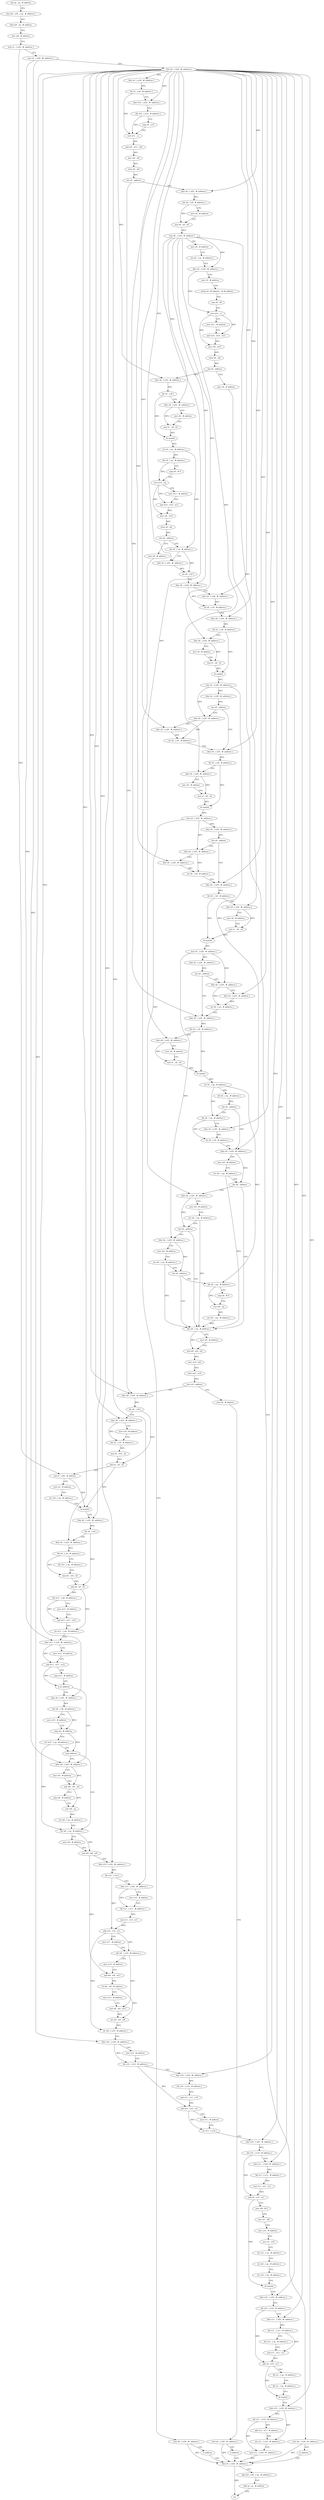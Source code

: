 digraph "func" {
"4275312" [label = "sub sp , sp , # address" ]
"4275316" [label = "stp x29 , x30 , [ sp , # address ]" ]
"4275320" [label = "add x29 , sp , # address" ]
"4275324" [label = "mov w8 , # address" ]
"4275328" [label = "stur x1 , [ x29 , #- address ]" ]
"4275332" [label = "stur x2 , [ x29 , #- address ]" ]
"4275336" [label = "stur x0 , [ x29 , #- address ]" ]
"4275340" [label = "ldur x9 , [ x29 , #- address ]" ]
"4275344" [label = "ldr x9 , [ x9 , # address ]" ]
"4275348" [label = "ldur x10 , [ x29 , #- address ]" ]
"4275352" [label = "ldr x10 , [ x10 , # address ]" ]
"4275356" [label = "cmp x9 , x10" ]
"4275360" [label = "cset w11 , cs" ]
"4275364" [label = "and w8 , w11 , w8" ]
"4275368" [label = "mov w9 , w8" ]
"4275372" [label = "sxtw x9 , w9" ]
"4275376" [label = "cbz x9 , address" ]
"4275848" [label = "ldur x8 , [ x29 , #- address ]" ]
"4275380" [label = "ldur x8 , [ x29 , #- address ]" ]
"4275852" [label = "ldr x8 , [ x8 ]" ]
"4275856" [label = "ldur x9 , [ x29 , #- address ]" ]
"4275860" [label = "mov x10 , # address" ]
"4275864" [label = "ldr x9 , [ x9 , # address ]" ]
"4275868" [label = "mul x9 , x10 , x9" ]
"4275872" [label = "add x0 , x8 , x9" ]
"4275876" [label = "sub x1 , x29 , # address" ]
"4275880" [label = "mov x2 , # address" ]
"4275884" [label = "str x10 , [ sp , # address ]" ]
"4275888" [label = "bl symbol" ]
"4275892" [label = "ldur x8 , [ x29 , #- address ]" ]
"4275896" [label = "ldr x8 , [ x8 ]" ]
"4275900" [label = "ldur x9 , [ x29 , #- address ]" ]
"4275904" [label = "ldr x9 , [ x9 , # address ]" ]
"4275908" [label = "ldr x10 , [ sp , # address ]" ]
"4275912" [label = "mul x9 , x10 , x9" ]
"4275916" [label = "add x8 , x8 , x9" ]
"4275920" [label = "ldr w11 , [ x8 , # address ]" ]
"4275924" [label = "mov w12 , # address" ]
"4275928" [label = "and w11 , w11 , w12" ]
"4275932" [label = "str w11 , [ x8 , # address ]" ]
"4275936" [label = "ldur w11 , [ x29 , #- address ]" ]
"4275940" [label = "mov w12 , # address" ]
"4275944" [label = "and w11 , w11 , w12" ]
"4275948" [label = "cmp w11 , # address" ]
"4275952" [label = "b.ne address" ]
"4275980" [label = "ldur w8 , [ x29 , #- address ]" ]
"4275956" [label = "ldur x8 , [ x29 , #- address ]" ]
"4275384" [label = "ldr x8 , [ x8 , # address ]" ]
"4275388" [label = "mov x9 , # address" ]
"4275392" [label = "mul x8 , x8 , x9" ]
"4275396" [label = "stur x8 , [ x29 , #- address ]" ]
"4275400" [label = "mov x8 , # address" ]
"4275404" [label = "str x8 , [ sp , # address ]" ]
"4275408" [label = "ldur x8 , [ x29 , #- address ]" ]
"4275412" [label = "mov x9 , # address" ]
"4275416" [label = "movk x9 , # address , lsl # address" ]
"4275420" [label = "cmp x9 , x8" ]
"4275424" [label = "cset w10 , cc" ]
"4275428" [label = "mov w11 , # address" ]
"4275432" [label = "and w10 , w10 , w11" ]
"4275436" [label = "mov w8 , w10" ]
"4275440" [label = "sxtw x8 , w8" ]
"4275444" [label = "cbz x8 , address" ]
"4275460" [label = "ldur x8 , [ x29 , #- address ]" ]
"4275448" [label = "mov x8 , # address" ]
"4275984" [label = "mov w9 , # address" ]
"4275988" [label = "and w8 , w8 , w9" ]
"4275992" [label = "cmp w8 , # address" ]
"4275996" [label = "cset w8 , eq" ]
"4276000" [label = "str w8 , [ sp , # address ]" ]
"4276004" [label = "ldr w8 , [ sp , # address ]" ]
"4275960" [label = "ldr w9 , [ x8 , # address ]" ]
"4275964" [label = "mov w10 , # address" ]
"4275968" [label = "cmp w9 , # address" ]
"4275972" [label = "str w10 , [ sp , # address ]" ]
"4275976" [label = "b.gt address" ]
"4275464" [label = "ldr x0 , [ x8 ]" ]
"4275468" [label = "ldur x8 , [ x29 , #- address ]" ]
"4275472" [label = "mov x9 , # address" ]
"4275476" [label = "mul x1 , x8 , x9" ]
"4275480" [label = "bl symbol" ]
"4275484" [label = "str x0 , [ sp , # address ]" ]
"4275488" [label = "ldr x8 , [ sp , # address ]" ]
"4275492" [label = "cmp x8 , # 0" ]
"4275496" [label = "cset w10 , eq" ]
"4275500" [label = "mov w11 , # address" ]
"4275504" [label = "and w10 , w10 , w11" ]
"4275508" [label = "mov w8 , w10" ]
"4275512" [label = "sxtw x8 , w8" ]
"4275516" [label = "cbz x8 , address" ]
"4275532" [label = "ldr x8 , [ sp , # address ]" ]
"4275520" [label = "mov x8 , # address" ]
"4275452" [label = "stur x8 , [ x29 , #- address ]" ]
"4275456" [label = "b address" ]
"4276232" [label = "ldur x0 , [ x29 , #- address ]" ]
"4276008" [label = "mov w9 , # address" ]
"4276012" [label = "and w8 , w8 , w9" ]
"4276016" [label = "ldur x10 , [ x29 , #- address ]" ]
"4276020" [label = "ldr x10 , [ x10 ]" ]
"4276024" [label = "ldur x11 , [ x29 , #- address ]" ]
"4276028" [label = "mov x12 , # address" ]
"4276032" [label = "ldr x11 , [ x11 , # address ]" ]
"4276036" [label = "mul x11 , x12 , x11" ]
"4276040" [label = "add x10 , x10 , x11" ]
"4276044" [label = "mov x11 , # address" ]
"4276048" [label = "ldr w9 , [ x10 , # address ]" ]
"4276052" [label = "mov w13 , # address" ]
"4276056" [label = "and w8 , w8 , w13" ]
"4276060" [label = "lsl w8 , w8 , # address" ]
"4276064" [label = "mov w13 , # address" ]
"4276068" [label = "and w9 , w9 , w13" ]
"4276072" [label = "orr w8 , w9 , w8" ]
"4276076" [label = "str w8 , [ x10 , # address ]" ]
"4276080" [label = "ldur x10 , [ x29 , #- address ]" ]
"4276084" [label = "mov x12 , # address" ]
"4276088" [label = "ldr x10 , [ x10 , # address ]" ]
"4276092" [label = "ldur x14 , [ x29 , #- address ]" ]
"4276096" [label = "ldr x14 , [ x14 , # address ]" ]
"4276100" [label = "mul x11 , x11 , x14" ]
"4276104" [label = "add x10 , x10 , x11" ]
"4276108" [label = "mov x11 , # address" ]
"4276112" [label = "str x11 , [ x10 ]" ]
"4276116" [label = "ldur x10 , [ x29 , #- address ]" ]
"4276120" [label = "ldr x10 , [ x10 , # address ]" ]
"4276124" [label = "ldur x11 , [ x29 , #- address ]" ]
"4276128" [label = "ldr x11 , [ x11 , # address ]" ]
"4276132" [label = "mul x11 , x12 , x11" ]
"4276136" [label = "add x0 , x10 , x11" ]
"4276140" [label = "mov w8 , # 0" ]
"4276144" [label = "mov w1 , w8" ]
"4276148" [label = "mov x10 , # address" ]
"4276152" [label = "mov x2 , x10" ]
"4276156" [label = "str x12 , [ sp , # address ]" ]
"4276160" [label = "str w8 , [ sp , # address ]" ]
"4276164" [label = "str x10 , [ sp , # address ]" ]
"4276168" [label = "bl symbol" ]
"4276172" [label = "ldur x10 , [ x29 , #- address ]" ]
"4276176" [label = "ldr x10 , [ x10 , # address ]" ]
"4276180" [label = "ldur x11 , [ x29 , #- address ]" ]
"4276184" [label = "ldr x11 , [ x11 , # address ]" ]
"4276188" [label = "ldr x12 , [ sp , # address ]" ]
"4276192" [label = "mul x11 , x12 , x11" ]
"4276196" [label = "add x0 , x10 , x11" ]
"4276200" [label = "ldr w1 , [ sp , # address ]" ]
"4276204" [label = "ldr x2 , [ sp , # address ]" ]
"4276208" [label = "bl symbol" ]
"4276212" [label = "ldur x10 , [ x29 , #- address ]" ]
"4276216" [label = "ldr x11 , [ x10 , # address ]" ]
"4276220" [label = "add x12 , x11 , # address" ]
"4276224" [label = "str x12 , [ x10 , # address ]" ]
"4276228" [label = "stur x11 , [ x29 , #- address ]" ]
"4275536" [label = "ldur x9 , [ x29 , #- address ]" ]
"4275540" [label = "str x8 , [ x9 ]" ]
"4275544" [label = "ldur x8 , [ x29 , #- address ]" ]
"4275548" [label = "ldur x9 , [ x29 , #- address ]" ]
"4275552" [label = "str x8 , [ x9 , # address ]" ]
"4275556" [label = "ldur x8 , [ x29 , #- address ]" ]
"4275560" [label = "ldr x0 , [ x8 , # address ]" ]
"4275564" [label = "ldur x8 , [ x29 , #- address ]" ]
"4275568" [label = "mov x9 , # address" ]
"4275572" [label = "mul x1 , x8 , x9" ]
"4275576" [label = "bl symbol" ]
"4275580" [label = "stur x0 , [ x29 , #- address ]" ]
"4275584" [label = "ldur x8 , [ x29 , #- address ]" ]
"4275588" [label = "cbz x8 , address" ]
"4275604" [label = "ldur x8 , [ x29 , #- address ]" ]
"4275592" [label = "ldur x8 , [ x29 , #- address ]" ]
"4275524" [label = "stur x8 , [ x29 , #- address ]" ]
"4275528" [label = "b address" ]
"4276236" [label = "ldp x29 , x30 , [ sp , # address ]" ]
"4276240" [label = "add sp , sp , # address" ]
"4276244" [label = "ret" ]
"4275608" [label = "ldr x0 , [ x8 , # address ]" ]
"4275612" [label = "ldur x8 , [ x29 , #- address ]" ]
"4275616" [label = "mov x9 , # address" ]
"4275620" [label = "mul x1 , x8 , x9" ]
"4275624" [label = "bl symbol" ]
"4275628" [label = "stur x0 , [ x29 , #- address ]" ]
"4275632" [label = "ldur x8 , [ x29 , #- address ]" ]
"4275636" [label = "cbz x8 , address" ]
"4275652" [label = "ldur x8 , [ x29 , #- address ]" ]
"4275640" [label = "ldur x8 , [ x29 , #- address ]" ]
"4275596" [label = "ldur x9 , [ x29 , #- address ]" ]
"4275600" [label = "str x8 , [ x9 , # address ]" ]
"4275656" [label = "ldr x0 , [ x8 , # address ]" ]
"4275660" [label = "ldur x8 , [ x29 , #- address ]" ]
"4275664" [label = "mov x9 , # address" ]
"4275668" [label = "mul x1 , x8 , x9" ]
"4275672" [label = "bl symbol" ]
"4275676" [label = "stur x0 , [ x29 , #- address ]" ]
"4275680" [label = "ldur x8 , [ x29 , #- address ]" ]
"4275684" [label = "cbz x8 , address" ]
"4275700" [label = "ldur x8 , [ x29 , #- address ]" ]
"4275688" [label = "ldur x8 , [ x29 , #- address ]" ]
"4275644" [label = "ldur x9 , [ x29 , #- address ]" ]
"4275648" [label = "str x8 , [ x9 , # address ]" ]
"4275704" [label = "ldr x0 , [ x8 , # address ]" ]
"4275708" [label = "ldur x8 , [ x29 , #- address ]" ]
"4275712" [label = "mov x9 , # address" ]
"4275716" [label = "mul x1 , x8 , x9" ]
"4275720" [label = "bl symbol" ]
"4275724" [label = "str x0 , [ sp , # address ]" ]
"4275728" [label = "ldr x8 , [ sp , # address ]" ]
"4275732" [label = "cbz x8 , address" ]
"4275748" [label = "ldur x8 , [ x29 , #- address ]" ]
"4275736" [label = "ldr x8 , [ sp , # address ]" ]
"4275692" [label = "ldur x9 , [ x29 , #- address ]" ]
"4275696" [label = "str x8 , [ x9 , # address ]" ]
"4275752" [label = "mov w9 , # address" ]
"4275756" [label = "str w9 , [ sp , # address ]" ]
"4275760" [label = "cbz x8 , address" ]
"4275812" [label = "ldr w8 , [ sp , # address ]" ]
"4275764" [label = "ldur x8 , [ x29 , #- address ]" ]
"4275740" [label = "ldur x9 , [ x29 , #- address ]" ]
"4275744" [label = "str x8 , [ x9 , # address ]" ]
"4275816" [label = "mov w9 , # address" ]
"4275820" [label = "and w8 , w8 , w9" ]
"4275824" [label = "mov w10 , w8" ]
"4275828" [label = "sxtw x10 , w10" ]
"4275832" [label = "cbz x10 , address" ]
"4275836" [label = "mov x8 , # address" ]
"4275768" [label = "mov w9 , # address" ]
"4275772" [label = "str w9 , [ sp , # address ]" ]
"4275776" [label = "cbz x8 , address" ]
"4275780" [label = "ldur x8 , [ x29 , #- address ]" ]
"4275840" [label = "stur x8 , [ x29 , #- address ]" ]
"4275844" [label = "b address" ]
"4275784" [label = "mov w9 , # address" ]
"4275788" [label = "str w9 , [ sp , # address ]" ]
"4275792" [label = "cbz x8 , address" ]
"4275796" [label = "ldr x8 , [ sp , # address ]" ]
"4275800" [label = "cmp x8 , # 0" ]
"4275804" [label = "cset w9 , eq" ]
"4275808" [label = "str w9 , [ sp , # address ]" ]
"4275312" -> "4275316" [ label = "CFG" ]
"4275316" -> "4275320" [ label = "CFG" ]
"4275320" -> "4275324" [ label = "CFG" ]
"4275324" -> "4275328" [ label = "CFG" ]
"4275328" -> "4275332" [ label = "CFG" ]
"4275328" -> "4275876" [ label = "DFG" ]
"4275332" -> "4275336" [ label = "CFG" ]
"4275332" -> "4275936" [ label = "DFG" ]
"4275332" -> "4275980" [ label = "DFG" ]
"4275336" -> "4275340" [ label = "DFG" ]
"4275336" -> "4275348" [ label = "DFG" ]
"4275336" -> "4275848" [ label = "DFG" ]
"4275336" -> "4275856" [ label = "DFG" ]
"4275336" -> "4275892" [ label = "DFG" ]
"4275336" -> "4275900" [ label = "DFG" ]
"4275336" -> "4275380" [ label = "DFG" ]
"4275336" -> "4275956" [ label = "DFG" ]
"4275336" -> "4276016" [ label = "DFG" ]
"4275336" -> "4276024" [ label = "DFG" ]
"4275336" -> "4276080" [ label = "DFG" ]
"4275336" -> "4276092" [ label = "DFG" ]
"4275336" -> "4276116" [ label = "DFG" ]
"4275336" -> "4276124" [ label = "DFG" ]
"4275336" -> "4276172" [ label = "DFG" ]
"4275336" -> "4276180" [ label = "DFG" ]
"4275336" -> "4276212" [ label = "DFG" ]
"4275336" -> "4275460" [ label = "DFG" ]
"4275336" -> "4275536" [ label = "DFG" ]
"4275336" -> "4275548" [ label = "DFG" ]
"4275336" -> "4275556" [ label = "DFG" ]
"4275336" -> "4275604" [ label = "DFG" ]
"4275336" -> "4275596" [ label = "DFG" ]
"4275336" -> "4275652" [ label = "DFG" ]
"4275336" -> "4275644" [ label = "DFG" ]
"4275336" -> "4275700" [ label = "DFG" ]
"4275336" -> "4275692" [ label = "DFG" ]
"4275336" -> "4275740" [ label = "DFG" ]
"4275340" -> "4275344" [ label = "DFG" ]
"4275344" -> "4275348" [ label = "CFG" ]
"4275344" -> "4275360" [ label = "DFG" ]
"4275348" -> "4275352" [ label = "DFG" ]
"4275352" -> "4275356" [ label = "CFG" ]
"4275352" -> "4275360" [ label = "DFG" ]
"4275356" -> "4275360" [ label = "CFG" ]
"4275360" -> "4275364" [ label = "DFG" ]
"4275364" -> "4275368" [ label = "DFG" ]
"4275368" -> "4275372" [ label = "DFG" ]
"4275372" -> "4275376" [ label = "DFG" ]
"4275376" -> "4275848" [ label = "CFG" ]
"4275376" -> "4275380" [ label = "CFG" ]
"4275848" -> "4275852" [ label = "DFG" ]
"4275380" -> "4275384" [ label = "DFG" ]
"4275852" -> "4275856" [ label = "CFG" ]
"4275852" -> "4275872" [ label = "DFG" ]
"4275856" -> "4275860" [ label = "CFG" ]
"4275856" -> "4275864" [ label = "DFG" ]
"4275860" -> "4275864" [ label = "CFG" ]
"4275864" -> "4275868" [ label = "DFG" ]
"4275868" -> "4275872" [ label = "DFG" ]
"4275872" -> "4275876" [ label = "CFG" ]
"4275872" -> "4275888" [ label = "DFG" ]
"4275876" -> "4275880" [ label = "CFG" ]
"4275876" -> "4275888" [ label = "DFG" ]
"4275880" -> "4275884" [ label = "CFG" ]
"4275884" -> "4275888" [ label = "CFG" ]
"4275888" -> "4275892" [ label = "CFG" ]
"4275892" -> "4275896" [ label = "DFG" ]
"4275896" -> "4275900" [ label = "CFG" ]
"4275896" -> "4275916" [ label = "DFG" ]
"4275900" -> "4275904" [ label = "DFG" ]
"4275904" -> "4275908" [ label = "CFG" ]
"4275904" -> "4275912" [ label = "DFG" ]
"4275908" -> "4275912" [ label = "CFG" ]
"4275912" -> "4275916" [ label = "DFG" ]
"4275916" -> "4275920" [ label = "DFG" ]
"4275916" -> "4275932" [ label = "DFG" ]
"4275920" -> "4275924" [ label = "CFG" ]
"4275920" -> "4275928" [ label = "DFG" ]
"4275924" -> "4275928" [ label = "CFG" ]
"4275928" -> "4275932" [ label = "DFG" ]
"4275932" -> "4275936" [ label = "CFG" ]
"4275936" -> "4275940" [ label = "CFG" ]
"4275936" -> "4275944" [ label = "DFG" ]
"4275940" -> "4275944" [ label = "CFG" ]
"4275944" -> "4275948" [ label = "CFG" ]
"4275944" -> "4275952" [ label = "DFG" ]
"4275948" -> "4275952" [ label = "CFG" ]
"4275952" -> "4275980" [ label = "CFG" ]
"4275952" -> "4275956" [ label = "CFG" ]
"4275980" -> "4275984" [ label = "CFG" ]
"4275980" -> "4275988" [ label = "DFG" ]
"4275956" -> "4275960" [ label = "DFG" ]
"4275384" -> "4275388" [ label = "CFG" ]
"4275384" -> "4275392" [ label = "DFG" ]
"4275388" -> "4275392" [ label = "CFG" ]
"4275392" -> "4275396" [ label = "DFG" ]
"4275396" -> "4275400" [ label = "CFG" ]
"4275396" -> "4275408" [ label = "DFG" ]
"4275396" -> "4275468" [ label = "DFG" ]
"4275396" -> "4275544" [ label = "DFG" ]
"4275396" -> "4275564" [ label = "DFG" ]
"4275396" -> "4275612" [ label = "DFG" ]
"4275396" -> "4275660" [ label = "DFG" ]
"4275396" -> "4275708" [ label = "DFG" ]
"4275400" -> "4275404" [ label = "CFG" ]
"4275404" -> "4275408" [ label = "CFG" ]
"4275408" -> "4275412" [ label = "CFG" ]
"4275408" -> "4275424" [ label = "DFG" ]
"4275412" -> "4275416" [ label = "CFG" ]
"4275416" -> "4275420" [ label = "CFG" ]
"4275420" -> "4275424" [ label = "CFG" ]
"4275424" -> "4275428" [ label = "CFG" ]
"4275424" -> "4275432" [ label = "DFG" ]
"4275424" -> "4275436" [ label = "DFG" ]
"4275428" -> "4275432" [ label = "CFG" ]
"4275432" -> "4275436" [ label = "DFG" ]
"4275436" -> "4275440" [ label = "DFG" ]
"4275440" -> "4275444" [ label = "DFG" ]
"4275444" -> "4275460" [ label = "CFG" ]
"4275444" -> "4275448" [ label = "CFG" ]
"4275460" -> "4275464" [ label = "DFG" ]
"4275448" -> "4275452" [ label = "CFG" ]
"4275984" -> "4275988" [ label = "CFG" ]
"4275988" -> "4275992" [ label = "CFG" ]
"4275988" -> "4275996" [ label = "DFG" ]
"4275992" -> "4275996" [ label = "CFG" ]
"4275996" -> "4276000" [ label = "DFG" ]
"4276000" -> "4276004" [ label = "DFG" ]
"4276004" -> "4276008" [ label = "CFG" ]
"4276004" -> "4276012" [ label = "DFG" ]
"4275960" -> "4275964" [ label = "CFG" ]
"4275960" -> "4275968" [ label = "DFG" ]
"4275964" -> "4275968" [ label = "CFG" ]
"4275968" -> "4275972" [ label = "CFG" ]
"4275968" -> "4275976" [ label = "DFG" ]
"4275972" -> "4275976" [ label = "CFG" ]
"4275972" -> "4276004" [ label = "DFG" ]
"4275976" -> "4276004" [ label = "CFG" ]
"4275976" -> "4275980" [ label = "CFG" ]
"4275464" -> "4275468" [ label = "CFG" ]
"4275464" -> "4275480" [ label = "DFG" ]
"4275468" -> "4275472" [ label = "CFG" ]
"4275468" -> "4275476" [ label = "DFG" ]
"4275472" -> "4275476" [ label = "CFG" ]
"4275476" -> "4275480" [ label = "DFG" ]
"4275480" -> "4275484" [ label = "DFG" ]
"4275484" -> "4275488" [ label = "DFG" ]
"4275484" -> "4275532" [ label = "DFG" ]
"4275488" -> "4275492" [ label = "CFG" ]
"4275488" -> "4275496" [ label = "DFG" ]
"4275492" -> "4275496" [ label = "CFG" ]
"4275496" -> "4275500" [ label = "CFG" ]
"4275496" -> "4275504" [ label = "DFG" ]
"4275496" -> "4275508" [ label = "DFG" ]
"4275500" -> "4275504" [ label = "CFG" ]
"4275504" -> "4275508" [ label = "DFG" ]
"4275508" -> "4275512" [ label = "DFG" ]
"4275512" -> "4275516" [ label = "DFG" ]
"4275516" -> "4275532" [ label = "CFG" ]
"4275516" -> "4275520" [ label = "CFG" ]
"4275532" -> "4275536" [ label = "CFG" ]
"4275532" -> "4275540" [ label = "DFG" ]
"4275520" -> "4275524" [ label = "CFG" ]
"4275452" -> "4275456" [ label = "CFG" ]
"4275452" -> "4276232" [ label = "DFG" ]
"4275456" -> "4276232" [ label = "CFG" ]
"4276232" -> "4276236" [ label = "CFG" ]
"4276232" -> "4276244" [ label = "DFG" ]
"4276008" -> "4276012" [ label = "CFG" ]
"4276012" -> "4276016" [ label = "CFG" ]
"4276012" -> "4276056" [ label = "DFG" ]
"4276016" -> "4276020" [ label = "DFG" ]
"4276020" -> "4276024" [ label = "CFG" ]
"4276020" -> "4276040" [ label = "DFG" ]
"4276024" -> "4276028" [ label = "CFG" ]
"4276024" -> "4276032" [ label = "DFG" ]
"4276028" -> "4276032" [ label = "CFG" ]
"4276032" -> "4276036" [ label = "DFG" ]
"4276036" -> "4276040" [ label = "DFG" ]
"4276040" -> "4276044" [ label = "CFG" ]
"4276040" -> "4276048" [ label = "DFG" ]
"4276040" -> "4276076" [ label = "DFG" ]
"4276044" -> "4276048" [ label = "CFG" ]
"4276048" -> "4276052" [ label = "CFG" ]
"4276048" -> "4276068" [ label = "DFG" ]
"4276052" -> "4276056" [ label = "CFG" ]
"4276056" -> "4276060" [ label = "DFG" ]
"4276060" -> "4276064" [ label = "CFG" ]
"4276060" -> "4276072" [ label = "DFG" ]
"4276064" -> "4276068" [ label = "CFG" ]
"4276068" -> "4276072" [ label = "DFG" ]
"4276072" -> "4276076" [ label = "DFG" ]
"4276076" -> "4276080" [ label = "CFG" ]
"4276080" -> "4276084" [ label = "CFG" ]
"4276080" -> "4276088" [ label = "DFG" ]
"4276084" -> "4276088" [ label = "CFG" ]
"4276088" -> "4276092" [ label = "CFG" ]
"4276088" -> "4276104" [ label = "DFG" ]
"4276092" -> "4276096" [ label = "DFG" ]
"4276096" -> "4276100" [ label = "DFG" ]
"4276100" -> "4276104" [ label = "DFG" ]
"4276104" -> "4276108" [ label = "CFG" ]
"4276104" -> "4276112" [ label = "DFG" ]
"4276108" -> "4276112" [ label = "CFG" ]
"4276112" -> "4276116" [ label = "CFG" ]
"4276116" -> "4276120" [ label = "DFG" ]
"4276120" -> "4276124" [ label = "CFG" ]
"4276120" -> "4276136" [ label = "DFG" ]
"4276124" -> "4276128" [ label = "DFG" ]
"4276128" -> "4276132" [ label = "DFG" ]
"4276132" -> "4276136" [ label = "DFG" ]
"4276136" -> "4276140" [ label = "CFG" ]
"4276136" -> "4276168" [ label = "DFG" ]
"4276140" -> "4276144" [ label = "CFG" ]
"4276144" -> "4276148" [ label = "CFG" ]
"4276148" -> "4276152" [ label = "CFG" ]
"4276152" -> "4276156" [ label = "CFG" ]
"4276156" -> "4276160" [ label = "CFG" ]
"4276160" -> "4276164" [ label = "CFG" ]
"4276164" -> "4276168" [ label = "CFG" ]
"4276168" -> "4276172" [ label = "CFG" ]
"4276172" -> "4276176" [ label = "DFG" ]
"4276176" -> "4276180" [ label = "CFG" ]
"4276176" -> "4276196" [ label = "DFG" ]
"4276180" -> "4276184" [ label = "DFG" ]
"4276184" -> "4276188" [ label = "CFG" ]
"4276184" -> "4276192" [ label = "DFG" ]
"4276188" -> "4276192" [ label = "CFG" ]
"4276192" -> "4276196" [ label = "DFG" ]
"4276196" -> "4276200" [ label = "CFG" ]
"4276196" -> "4276208" [ label = "DFG" ]
"4276200" -> "4276204" [ label = "CFG" ]
"4276204" -> "4276208" [ label = "CFG" ]
"4276208" -> "4276212" [ label = "CFG" ]
"4276212" -> "4276216" [ label = "DFG" ]
"4276212" -> "4276224" [ label = "DFG" ]
"4276216" -> "4276220" [ label = "DFG" ]
"4276216" -> "4276228" [ label = "DFG" ]
"4276220" -> "4276224" [ label = "DFG" ]
"4276224" -> "4276228" [ label = "CFG" ]
"4276228" -> "4276232" [ label = "DFG" ]
"4275536" -> "4275540" [ label = "DFG" ]
"4275540" -> "4275544" [ label = "CFG" ]
"4275544" -> "4275548" [ label = "CFG" ]
"4275544" -> "4275552" [ label = "DFG" ]
"4275548" -> "4275552" [ label = "DFG" ]
"4275552" -> "4275556" [ label = "CFG" ]
"4275556" -> "4275560" [ label = "DFG" ]
"4275560" -> "4275564" [ label = "CFG" ]
"4275560" -> "4275576" [ label = "DFG" ]
"4275564" -> "4275568" [ label = "CFG" ]
"4275564" -> "4275572" [ label = "DFG" ]
"4275568" -> "4275572" [ label = "CFG" ]
"4275572" -> "4275576" [ label = "DFG" ]
"4275576" -> "4275580" [ label = "DFG" ]
"4275580" -> "4275584" [ label = "DFG" ]
"4275580" -> "4275592" [ label = "DFG" ]
"4275580" -> "4275748" [ label = "DFG" ]
"4275584" -> "4275588" [ label = "DFG" ]
"4275588" -> "4275604" [ label = "CFG" ]
"4275588" -> "4275592" [ label = "CFG" ]
"4275604" -> "4275608" [ label = "DFG" ]
"4275592" -> "4275596" [ label = "CFG" ]
"4275592" -> "4275600" [ label = "DFG" ]
"4275524" -> "4275528" [ label = "CFG" ]
"4275524" -> "4276232" [ label = "DFG" ]
"4275528" -> "4276232" [ label = "CFG" ]
"4276236" -> "4276240" [ label = "CFG" ]
"4276240" -> "4276244" [ label = "CFG" ]
"4275608" -> "4275612" [ label = "CFG" ]
"4275608" -> "4275624" [ label = "DFG" ]
"4275612" -> "4275616" [ label = "CFG" ]
"4275612" -> "4275620" [ label = "DFG" ]
"4275616" -> "4275620" [ label = "CFG" ]
"4275620" -> "4275624" [ label = "DFG" ]
"4275624" -> "4275628" [ label = "DFG" ]
"4275628" -> "4275632" [ label = "DFG" ]
"4275628" -> "4275640" [ label = "DFG" ]
"4275628" -> "4275764" [ label = "DFG" ]
"4275632" -> "4275636" [ label = "DFG" ]
"4275636" -> "4275652" [ label = "CFG" ]
"4275636" -> "4275640" [ label = "CFG" ]
"4275652" -> "4275656" [ label = "DFG" ]
"4275640" -> "4275644" [ label = "CFG" ]
"4275640" -> "4275648" [ label = "DFG" ]
"4275596" -> "4275600" [ label = "DFG" ]
"4275600" -> "4275604" [ label = "CFG" ]
"4275656" -> "4275660" [ label = "CFG" ]
"4275656" -> "4275672" [ label = "DFG" ]
"4275660" -> "4275664" [ label = "CFG" ]
"4275660" -> "4275668" [ label = "DFG" ]
"4275664" -> "4275668" [ label = "CFG" ]
"4275668" -> "4275672" [ label = "DFG" ]
"4275672" -> "4275676" [ label = "DFG" ]
"4275676" -> "4275680" [ label = "DFG" ]
"4275676" -> "4275688" [ label = "DFG" ]
"4275676" -> "4275780" [ label = "DFG" ]
"4275680" -> "4275684" [ label = "DFG" ]
"4275684" -> "4275700" [ label = "CFG" ]
"4275684" -> "4275688" [ label = "CFG" ]
"4275700" -> "4275704" [ label = "DFG" ]
"4275688" -> "4275692" [ label = "CFG" ]
"4275688" -> "4275696" [ label = "DFG" ]
"4275644" -> "4275648" [ label = "DFG" ]
"4275648" -> "4275652" [ label = "CFG" ]
"4275704" -> "4275708" [ label = "CFG" ]
"4275704" -> "4275720" [ label = "DFG" ]
"4275708" -> "4275712" [ label = "CFG" ]
"4275708" -> "4275716" [ label = "DFG" ]
"4275712" -> "4275716" [ label = "CFG" ]
"4275716" -> "4275720" [ label = "DFG" ]
"4275720" -> "4275724" [ label = "DFG" ]
"4275724" -> "4275728" [ label = "DFG" ]
"4275724" -> "4275736" [ label = "DFG" ]
"4275724" -> "4275796" [ label = "DFG" ]
"4275728" -> "4275732" [ label = "DFG" ]
"4275732" -> "4275748" [ label = "CFG" ]
"4275732" -> "4275736" [ label = "CFG" ]
"4275748" -> "4275752" [ label = "CFG" ]
"4275748" -> "4275760" [ label = "DFG" ]
"4275736" -> "4275740" [ label = "CFG" ]
"4275736" -> "4275744" [ label = "DFG" ]
"4275692" -> "4275696" [ label = "DFG" ]
"4275696" -> "4275700" [ label = "CFG" ]
"4275752" -> "4275756" [ label = "CFG" ]
"4275756" -> "4275760" [ label = "CFG" ]
"4275756" -> "4275812" [ label = "DFG" ]
"4275760" -> "4275812" [ label = "CFG" ]
"4275760" -> "4275764" [ label = "CFG" ]
"4275812" -> "4275816" [ label = "CFG" ]
"4275812" -> "4275820" [ label = "DFG" ]
"4275764" -> "4275768" [ label = "CFG" ]
"4275764" -> "4275776" [ label = "DFG" ]
"4275740" -> "4275744" [ label = "DFG" ]
"4275744" -> "4275748" [ label = "CFG" ]
"4275816" -> "4275820" [ label = "CFG" ]
"4275820" -> "4275824" [ label = "DFG" ]
"4275824" -> "4275828" [ label = "DFG" ]
"4275828" -> "4275832" [ label = "DFG" ]
"4275832" -> "4275848" [ label = "CFG" ]
"4275832" -> "4275836" [ label = "CFG" ]
"4275836" -> "4275840" [ label = "CFG" ]
"4275768" -> "4275772" [ label = "CFG" ]
"4275772" -> "4275776" [ label = "CFG" ]
"4275772" -> "4275812" [ label = "DFG" ]
"4275776" -> "4275812" [ label = "CFG" ]
"4275776" -> "4275780" [ label = "CFG" ]
"4275780" -> "4275784" [ label = "CFG" ]
"4275780" -> "4275792" [ label = "DFG" ]
"4275840" -> "4275844" [ label = "CFG" ]
"4275840" -> "4276232" [ label = "DFG" ]
"4275844" -> "4276232" [ label = "CFG" ]
"4275784" -> "4275788" [ label = "CFG" ]
"4275788" -> "4275792" [ label = "CFG" ]
"4275788" -> "4275812" [ label = "DFG" ]
"4275792" -> "4275812" [ label = "CFG" ]
"4275792" -> "4275796" [ label = "CFG" ]
"4275796" -> "4275800" [ label = "CFG" ]
"4275796" -> "4275804" [ label = "DFG" ]
"4275800" -> "4275804" [ label = "CFG" ]
"4275804" -> "4275808" [ label = "DFG" ]
"4275808" -> "4275812" [ label = "DFG" ]
}
